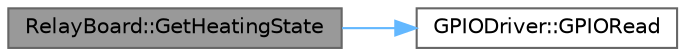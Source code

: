 digraph "RelayBoard::GetHeatingState"
{
 // LATEX_PDF_SIZE
  bgcolor="transparent";
  edge [fontname=Helvetica,fontsize=10,labelfontname=Helvetica,labelfontsize=10];
  node [fontname=Helvetica,fontsize=10,shape=box,height=0.2,width=0.4];
  rankdir="LR";
  Node1 [label="RelayBoard::GetHeatingState",height=0.2,width=0.4,color="gray40", fillcolor="grey60", style="filled", fontcolor="black",tooltip=" "];
  Node1 -> Node2 [color="steelblue1",style="solid"];
  Node2 [label="GPIODriver::GPIORead",height=0.2,width=0.4,color="grey40", fillcolor="white", style="filled",URL="$class_g_p_i_o_driver.html#a68be60ab1fb0e9c29f60818654766a32",tooltip=" "];
}
